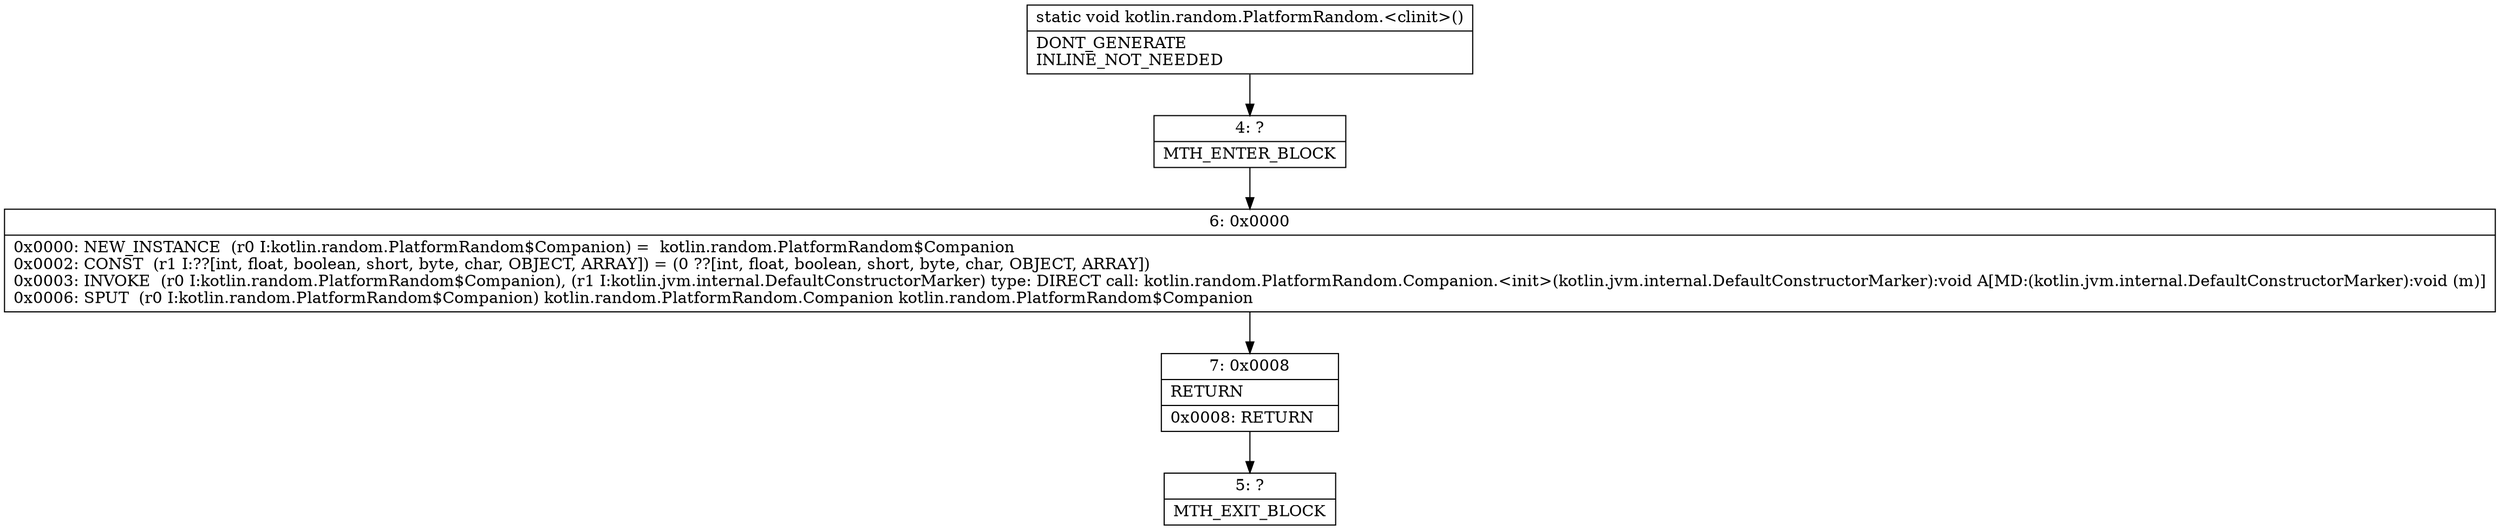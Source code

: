 digraph "CFG forkotlin.random.PlatformRandom.\<clinit\>()V" {
Node_4 [shape=record,label="{4\:\ ?|MTH_ENTER_BLOCK\l}"];
Node_6 [shape=record,label="{6\:\ 0x0000|0x0000: NEW_INSTANCE  (r0 I:kotlin.random.PlatformRandom$Companion) =  kotlin.random.PlatformRandom$Companion \l0x0002: CONST  (r1 I:??[int, float, boolean, short, byte, char, OBJECT, ARRAY]) = (0 ??[int, float, boolean, short, byte, char, OBJECT, ARRAY]) \l0x0003: INVOKE  (r0 I:kotlin.random.PlatformRandom$Companion), (r1 I:kotlin.jvm.internal.DefaultConstructorMarker) type: DIRECT call: kotlin.random.PlatformRandom.Companion.\<init\>(kotlin.jvm.internal.DefaultConstructorMarker):void A[MD:(kotlin.jvm.internal.DefaultConstructorMarker):void (m)]\l0x0006: SPUT  (r0 I:kotlin.random.PlatformRandom$Companion) kotlin.random.PlatformRandom.Companion kotlin.random.PlatformRandom$Companion \l}"];
Node_7 [shape=record,label="{7\:\ 0x0008|RETURN\l|0x0008: RETURN   \l}"];
Node_5 [shape=record,label="{5\:\ ?|MTH_EXIT_BLOCK\l}"];
MethodNode[shape=record,label="{static void kotlin.random.PlatformRandom.\<clinit\>()  | DONT_GENERATE\lINLINE_NOT_NEEDED\l}"];
MethodNode -> Node_4;Node_4 -> Node_6;
Node_6 -> Node_7;
Node_7 -> Node_5;
}

